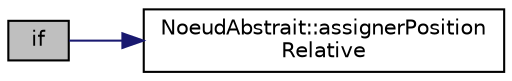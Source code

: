 digraph "if"
{
  edge [fontname="Helvetica",fontsize="10",labelfontname="Helvetica",labelfontsize="10"];
  node [fontname="Helvetica",fontsize="10",shape=record];
  rankdir="LR";
  Node1 [label="if",height=0.2,width=0.4,color="black", fillcolor="grey75", style="filled", fontcolor="black"];
  Node1 -> Node2 [color="midnightblue",fontsize="10",style="solid",fontname="Helvetica"];
  Node2 [label="NoeudAbstrait::assignerPosition\lRelative",height=0.2,width=0.4,color="black", fillcolor="white", style="filled",URL="$da/df4/class_noeud_abstrait.html#a11e12e42b05a5327c92cd7fd1b7e5a24",tooltip="Assigne la position relative du noeud. "];
}
